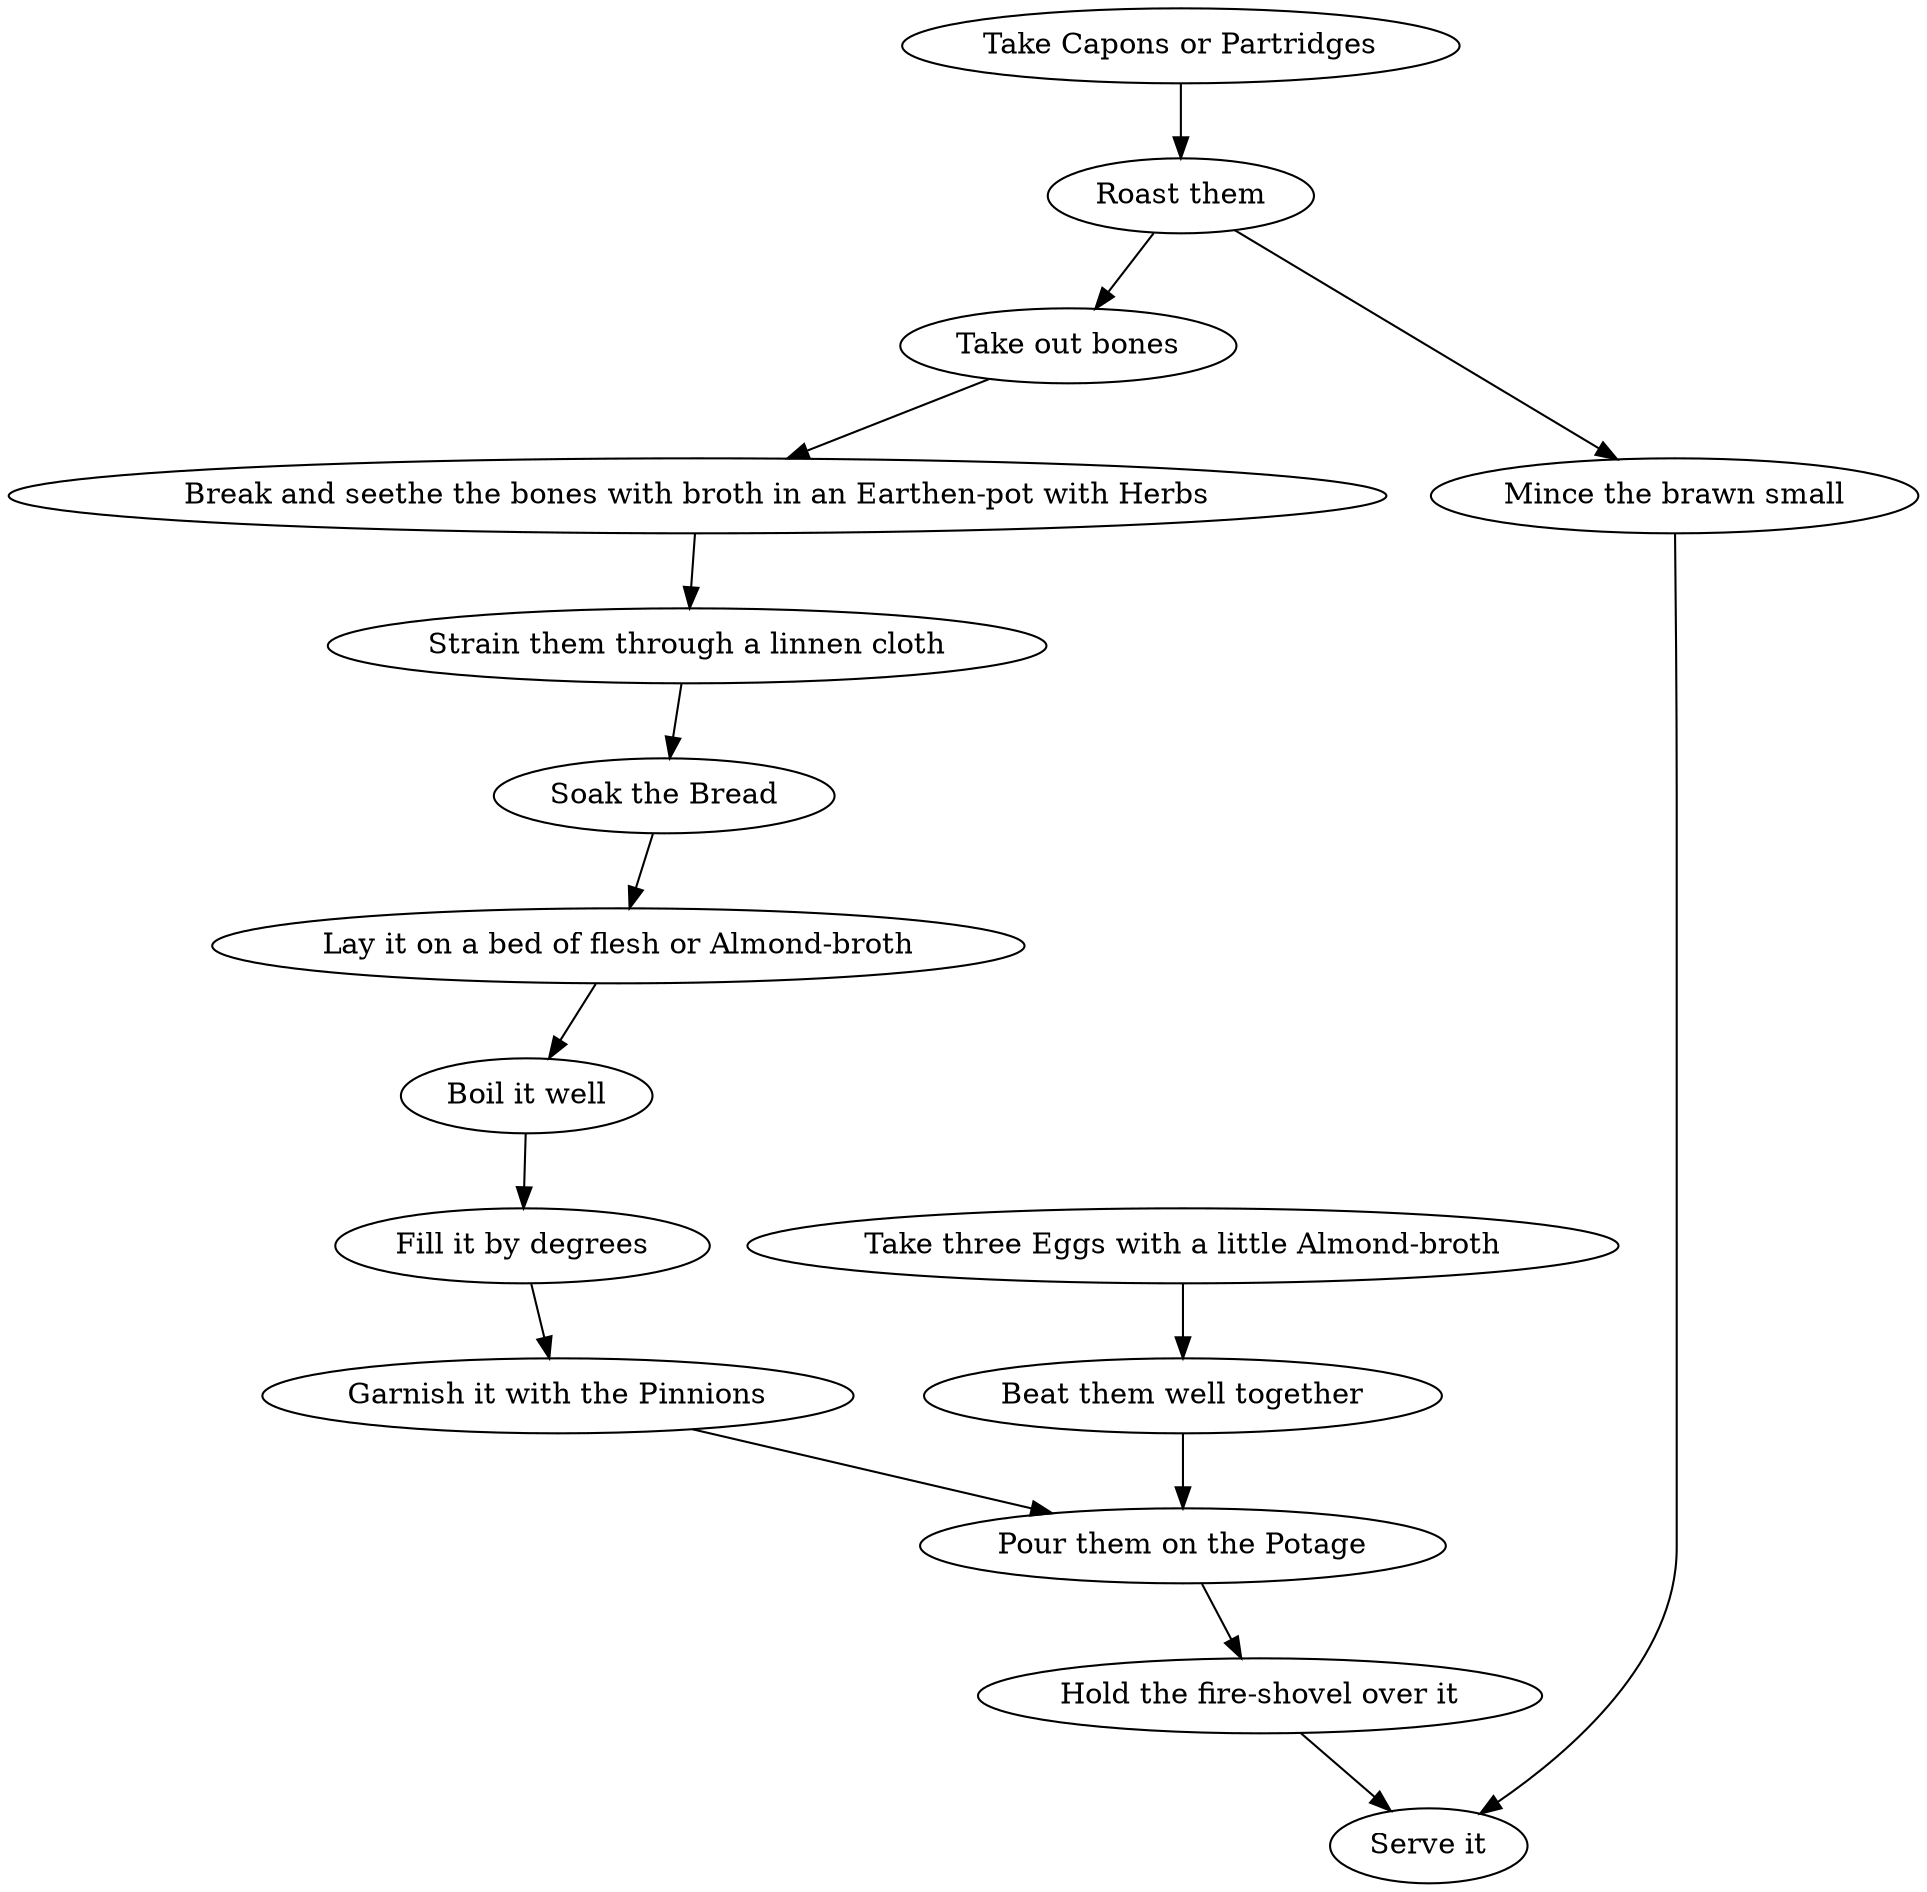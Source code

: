digraph {
	0 [label="Take Capons or Partridges"];
	1 [label="Roast them"];
	2 [label="Take out bones"];
	3 [label="Mince the brawn small"];
	4 [label="Break and seethe the bones with broth in an Earthen-pot with Herbs"];
	5 [label="Strain them through a linnen cloth"];
	6 [label="Soak the Bread"];
	7 [label="Lay it on a bed of flesh or Almond-broth"];
	8 [label="Boil it well"];
	9 [label="Fill it by degrees"];
	10 [label="Garnish it with the Pinnions"];
	11 [label="Take three Eggs with a little Almond-broth"];
	12 [label="Beat them well together"];
	13 [label="Pour them on the Potage"];
	14 [label="Hold the fire-shovel over it"];
	15 [label="Serve it"];
	0 -> 1;
	1 -> 2;
	1 -> 3;
	2 -> 4;
	3 -> 15;
	4 -> 5;
	5 -> 6;
	6 -> 7;
	7 -> 8;
	8 -> 9;
	9 -> 10;
	10 -> 13;
	11 -> 12;
	12 -> 13;
	13 -> 14;
	14 -> 15;
}